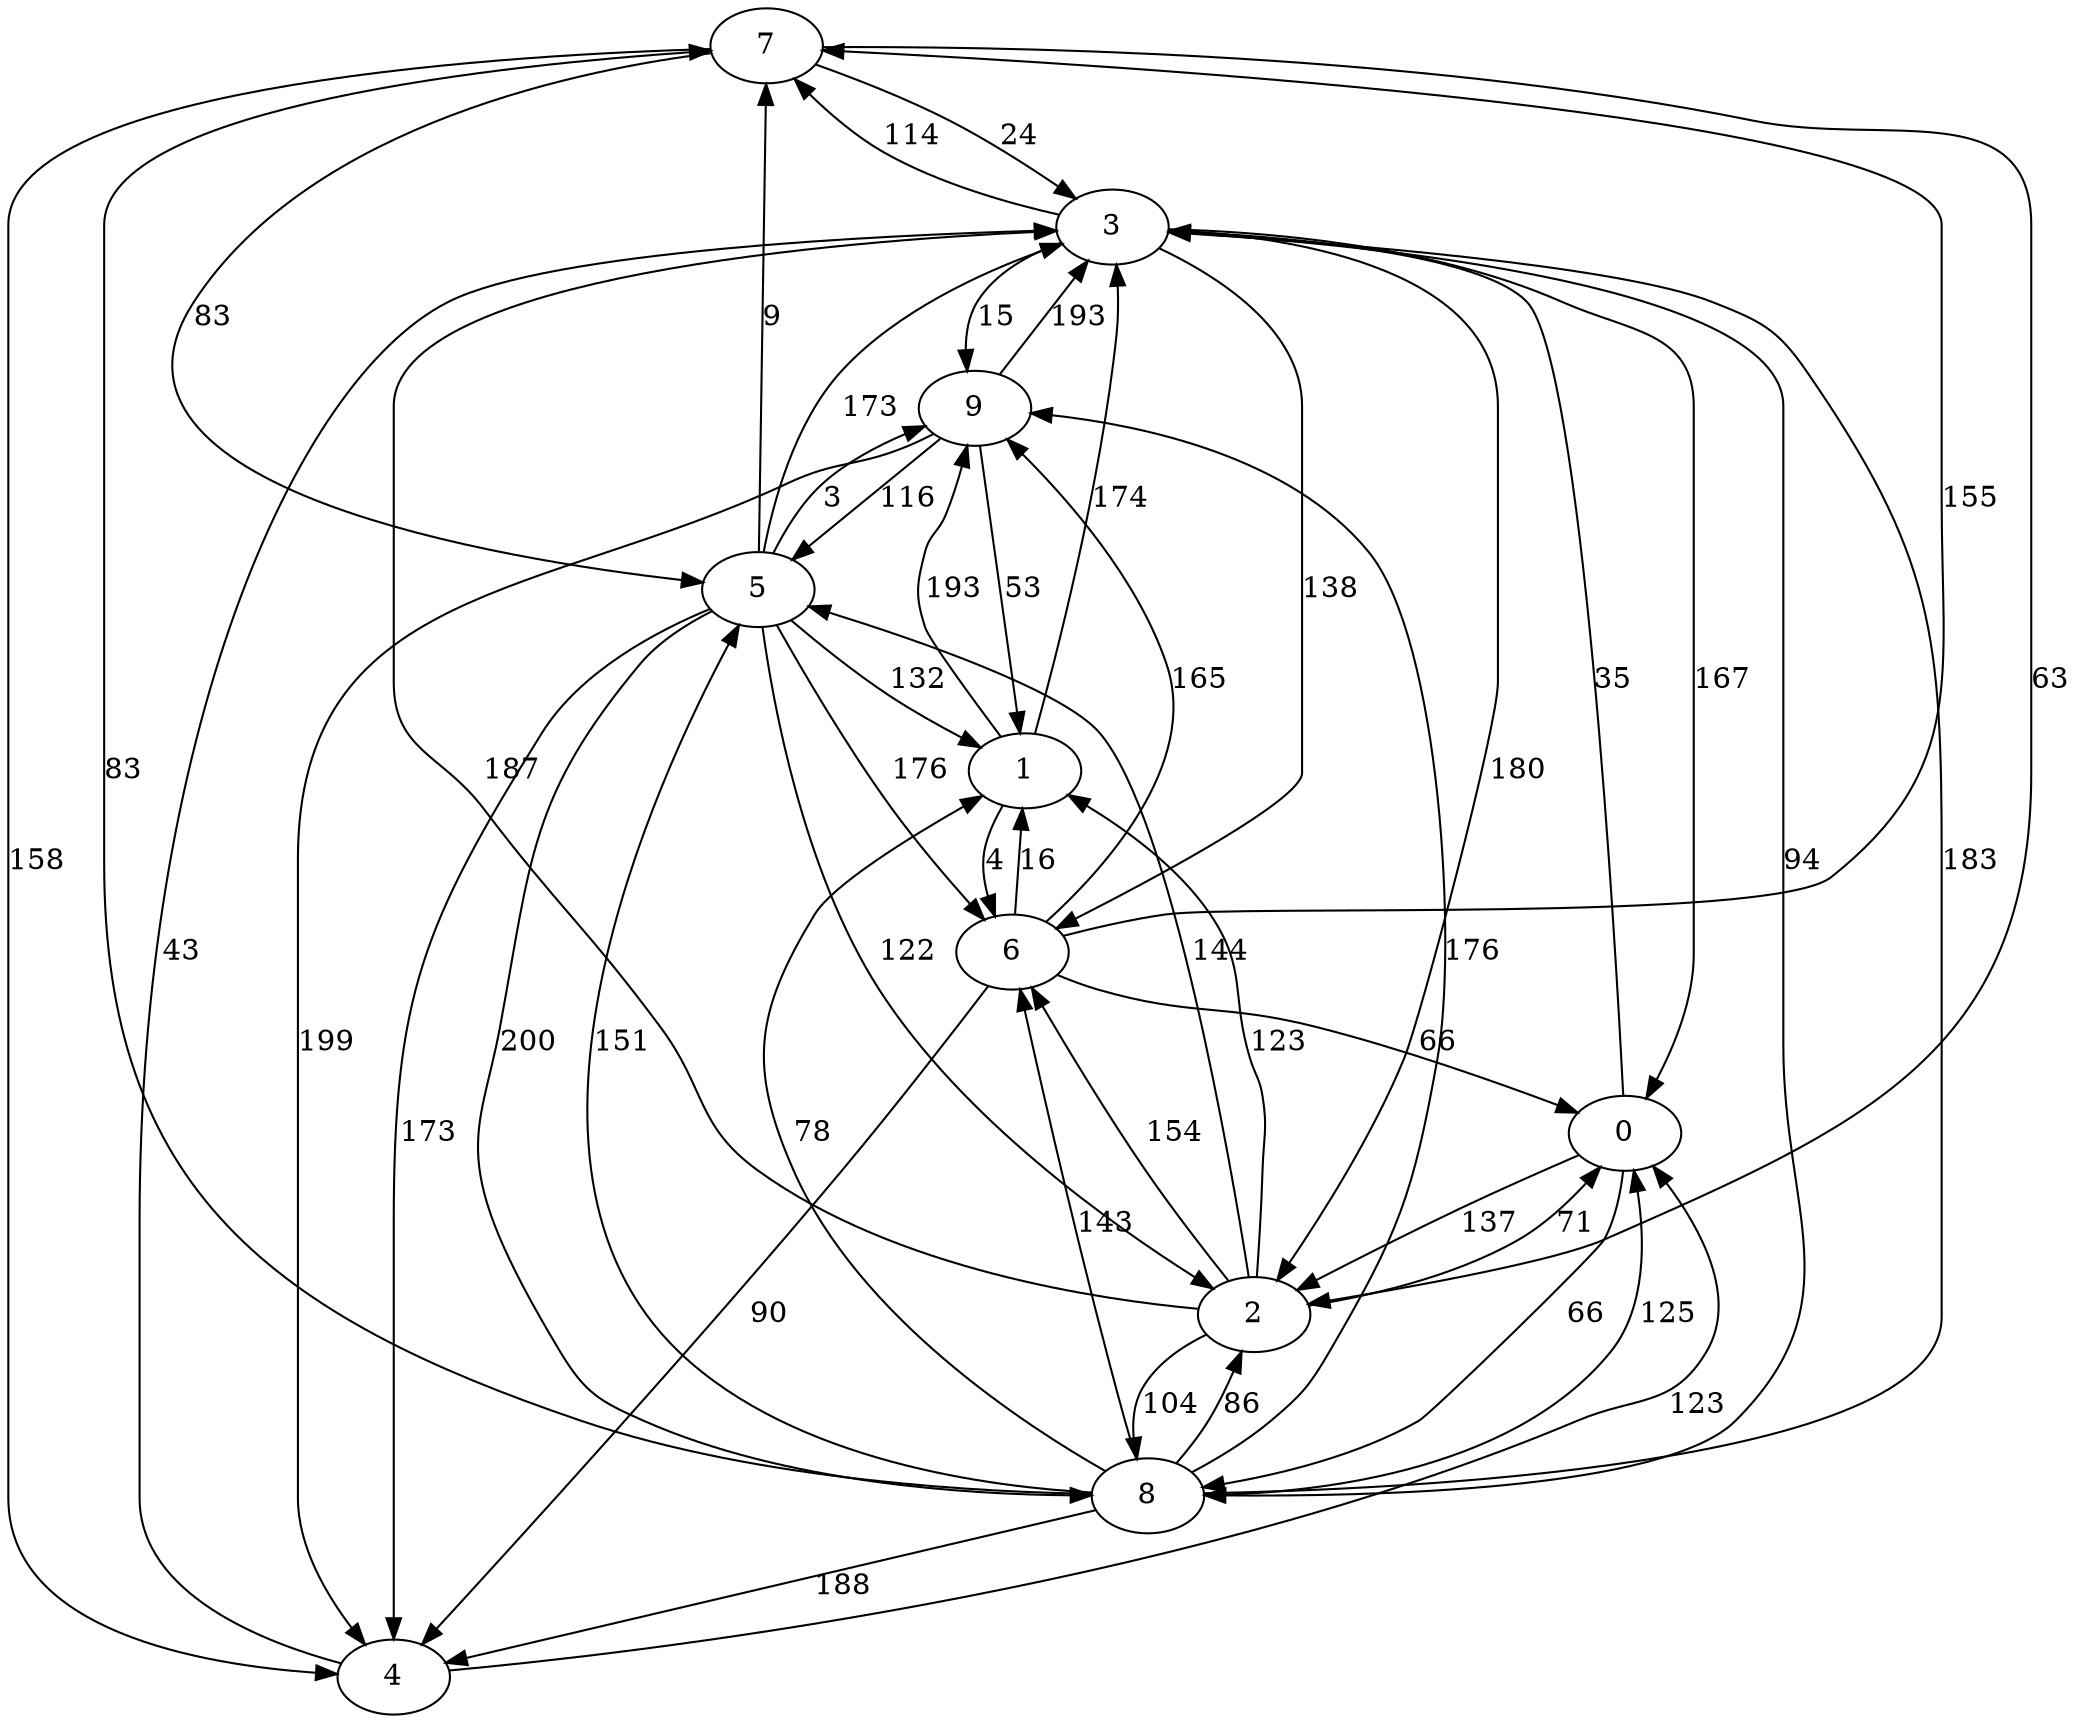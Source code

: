 digraph {
	7 -> 3 [ label=24  ];
	3 -> 8 [ label=94  ];
	8 -> 6 [ label=143  ];
	6 -> 4 [ label=90  ];
	4 -> 0 [ label=123  ];
	0 -> 2 [ label=137  ];
	2 -> 1 [ label=123  ];
	1 -> 9 [ label=193  ];
	9 -> 5 [ label=116  ];
	5 -> 7 [ label=9  ];
	2 -> 6 [ label=154  ];
	3 -> 9 [ label=15  ];
	5 -> 3 [ label=173  ];
	8 -> 2 [ label=86  ];
	8 -> 9 [ label=176  ];
	5 -> 1 [ label=132  ];
	9 -> 4 [ label=199  ];
	5 -> 2 [ label=122  ];
	8 -> 3 [ label=183  ];
	1 -> 3 [ label=174  ];
	0 -> 8 [ label=66  ];
	8 -> 7 [ label=83  ];
	2 -> 5 [ label=144  ];
	5 -> 8 [ label=200  ];
	1 -> 6 [ label=4  ];
	7 -> 5 [ label=83  ];
	2 -> 8 [ label=104  ];
	4 -> 3 [ label=43  ];
	7 -> 2 [ label=63  ];
	3 -> 7 [ label=114  ];
	5 -> 6 [ label=176  ];
	0 -> 3 [ label=35  ];
	6 -> 1 [ label=16  ];
	5 -> 4 [ label=173  ];
	2 -> 0 [ label=71  ];
	3 -> 0 [ label=167  ];
	8 -> 0 [ label=125  ];
	9 -> 3 [ label=193  ];
	2 -> 3 [ label=187  ];
	6 -> 7 [ label=155  ];
	8 -> 1 [ label=78  ];
	7 -> 4 [ label=158  ];
	6 -> 0 [ label=66  ];
	8 -> 5 [ label=151  ];
	9 -> 1 [ label=53  ];
	6 -> 9 [ label=165  ];
	8 -> 4 [ label=188  ];
	3 -> 6 [ label=138  ];
	3 -> 2 [ label=180  ];
	5 -> 9 [ label=3  ];
}

